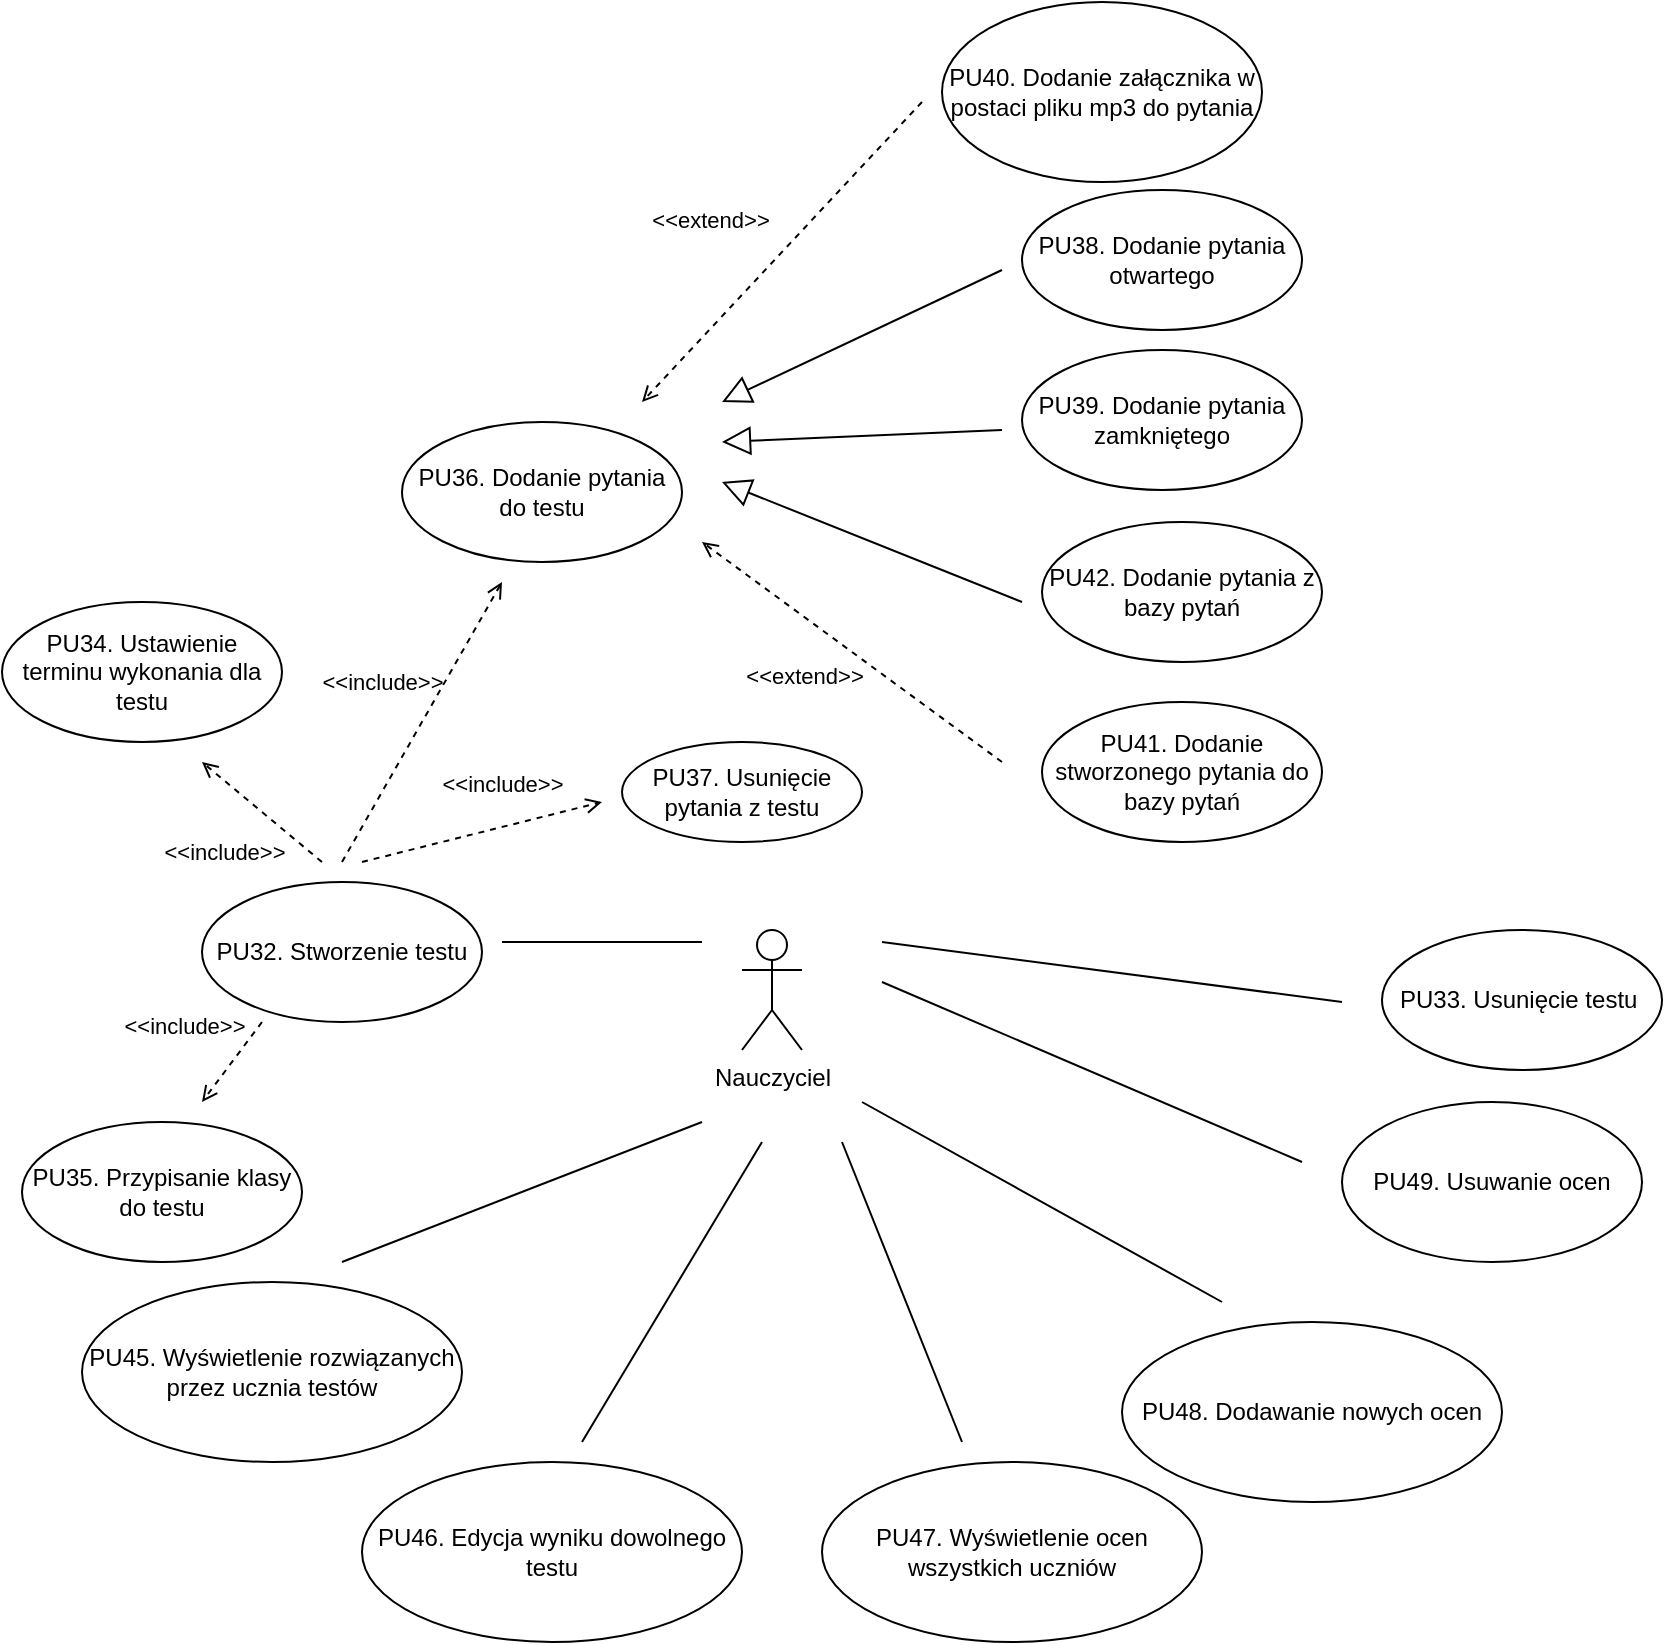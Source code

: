 <mxfile version="25.0.3">
  <diagram name="Strona-1" id="Scgg916_XBtNbLoqnLQ0">
    <mxGraphModel dx="3029" dy="1656" grid="1" gridSize="10" guides="1" tooltips="1" connect="1" arrows="1" fold="1" page="1" pageScale="1" pageWidth="1169" pageHeight="827" math="0" shadow="0">
      <root>
        <mxCell id="0" />
        <mxCell id="1" parent="0" />
        <mxCell id="Vpx7Sv_BWOCrT1ZjL_7J-1" value="Nauczyciel" style="shape=umlActor;html=1;verticalLabelPosition=bottom;verticalAlign=top;align=center;" parent="1" vertex="1">
          <mxGeometry x="250" y="384" width="30" height="60" as="geometry" />
        </mxCell>
        <mxCell id="Vpx7Sv_BWOCrT1ZjL_7J-8" value="" style="edgeStyle=none;html=1;endArrow=none;verticalAlign=bottom;rounded=0;" parent="1" edge="1">
          <mxGeometry width="160" relative="1" as="geometry">
            <mxPoint x="230" y="390" as="sourcePoint" />
            <mxPoint x="130" y="390" as="targetPoint" />
          </mxGeometry>
        </mxCell>
        <mxCell id="Vpx7Sv_BWOCrT1ZjL_7J-13" value="PU32. Stworzenie testu" style="ellipse;whiteSpace=wrap;html=1;" parent="1" vertex="1">
          <mxGeometry x="-20" y="360" width="140" height="70" as="geometry" />
        </mxCell>
        <mxCell id="YvHzz9-RyhANjATfEgd6-2" value="" style="edgeStyle=none;html=1;endArrow=none;verticalAlign=bottom;rounded=0;" parent="1" edge="1">
          <mxGeometry width="160" relative="1" as="geometry">
            <mxPoint x="320" y="390" as="sourcePoint" />
            <mxPoint x="550" y="420" as="targetPoint" />
          </mxGeometry>
        </mxCell>
        <mxCell id="YvHzz9-RyhANjATfEgd6-3" value="PU33. Usunięcie testu&amp;nbsp;" style="ellipse;whiteSpace=wrap;html=1;" parent="1" vertex="1">
          <mxGeometry x="570" y="384" width="140" height="70" as="geometry" />
        </mxCell>
        <mxCell id="YvHzz9-RyhANjATfEgd6-4" value="PU34. Ustawienie terminu wykonania dla testu" style="ellipse;whiteSpace=wrap;html=1;" parent="1" vertex="1">
          <mxGeometry x="-120" y="220" width="140" height="70" as="geometry" />
        </mxCell>
        <mxCell id="YvHzz9-RyhANjATfEgd6-5" value="&amp;lt;&amp;lt;include&amp;gt;&amp;gt;" style="html=1;verticalAlign=bottom;labelBackgroundColor=none;endArrow=open;endFill=0;dashed=1;rounded=0;" parent="1" edge="1">
          <mxGeometry x="-0.135" y="35" width="160" relative="1" as="geometry">
            <mxPoint x="40" y="350" as="sourcePoint" />
            <mxPoint x="-20" y="300" as="targetPoint" />
            <mxPoint y="-1" as="offset" />
          </mxGeometry>
        </mxCell>
        <mxCell id="YvHzz9-RyhANjATfEgd6-6" value="PU35. Przypisanie klasy do testu" style="ellipse;whiteSpace=wrap;html=1;" parent="1" vertex="1">
          <mxGeometry x="-110" y="480" width="140" height="70" as="geometry" />
        </mxCell>
        <mxCell id="YvHzz9-RyhANjATfEgd6-8" value="&amp;lt;&amp;lt;include&amp;gt;&amp;gt;" style="html=1;verticalAlign=bottom;labelBackgroundColor=none;endArrow=open;endFill=0;dashed=1;rounded=0;" parent="1" edge="1">
          <mxGeometry x="0.282" y="-25" width="160" relative="1" as="geometry">
            <mxPoint x="10" y="430" as="sourcePoint" />
            <mxPoint x="-20" y="470" as="targetPoint" />
            <mxPoint as="offset" />
          </mxGeometry>
        </mxCell>
        <mxCell id="YvHzz9-RyhANjATfEgd6-9" value="&amp;lt;&amp;lt;include&amp;gt;&amp;gt;" style="html=1;verticalAlign=bottom;labelBackgroundColor=none;endArrow=open;endFill=0;dashed=1;rounded=0;" parent="1" edge="1">
          <mxGeometry x="-0.015" y="22" width="160" relative="1" as="geometry">
            <mxPoint x="50" y="350" as="sourcePoint" />
            <mxPoint x="130" y="210" as="targetPoint" />
            <mxPoint y="-1" as="offset" />
          </mxGeometry>
        </mxCell>
        <mxCell id="YvHzz9-RyhANjATfEgd6-10" value="PU36. Dodanie pytania do testu" style="ellipse;whiteSpace=wrap;html=1;" parent="1" vertex="1">
          <mxGeometry x="80" y="130" width="140" height="70" as="geometry" />
        </mxCell>
        <mxCell id="YvHzz9-RyhANjATfEgd6-13" value="" style="edgeStyle=none;html=1;endArrow=block;endFill=0;endSize=12;verticalAlign=bottom;rounded=0;" parent="1" edge="1">
          <mxGeometry width="160" relative="1" as="geometry">
            <mxPoint x="380" y="54" as="sourcePoint" />
            <mxPoint x="240" y="120" as="targetPoint" />
            <Array as="points" />
          </mxGeometry>
        </mxCell>
        <mxCell id="YvHzz9-RyhANjATfEgd6-14" value="" style="edgeStyle=none;html=1;endArrow=block;endFill=0;endSize=12;verticalAlign=bottom;rounded=0;" parent="1" edge="1">
          <mxGeometry width="160" relative="1" as="geometry">
            <mxPoint x="380" y="134" as="sourcePoint" />
            <mxPoint x="240" y="140" as="targetPoint" />
            <Array as="points">
              <mxPoint x="380" y="134" />
            </Array>
          </mxGeometry>
        </mxCell>
        <mxCell id="YvHzz9-RyhANjATfEgd6-15" value="" style="edgeStyle=none;html=1;endArrow=block;endFill=0;endSize=12;verticalAlign=bottom;rounded=0;" parent="1" edge="1">
          <mxGeometry width="160" relative="1" as="geometry">
            <mxPoint x="390" y="220" as="sourcePoint" />
            <mxPoint x="240" y="160" as="targetPoint" />
            <Array as="points">
              <mxPoint x="350" y="204" />
            </Array>
          </mxGeometry>
        </mxCell>
        <mxCell id="YvHzz9-RyhANjATfEgd6-16" value="PU38&lt;span style=&quot;background-color: initial;&quot;&gt;. Dodanie pytania otwartego&lt;/span&gt;" style="ellipse;whiteSpace=wrap;html=1;" parent="1" vertex="1">
          <mxGeometry x="390" y="14" width="140" height="70" as="geometry" />
        </mxCell>
        <mxCell id="YvHzz9-RyhANjATfEgd6-17" value="PU39. Dodanie pytania zamkniętego" style="ellipse;whiteSpace=wrap;html=1;" parent="1" vertex="1">
          <mxGeometry x="390" y="94" width="140" height="70" as="geometry" />
        </mxCell>
        <mxCell id="YvHzz9-RyhANjATfEgd6-18" value="PU42. Dodanie pytania z bazy pytań" style="ellipse;whiteSpace=wrap;html=1;" parent="1" vertex="1">
          <mxGeometry x="400" y="180" width="140" height="70" as="geometry" />
        </mxCell>
        <mxCell id="YvHzz9-RyhANjATfEgd6-19" value="&amp;lt;&amp;lt;extend&amp;gt;&amp;gt;" style="html=1;verticalAlign=bottom;labelBackgroundColor=none;endArrow=open;endFill=0;dashed=1;rounded=0;" parent="1" edge="1">
          <mxGeometry x="0.073" y="31" width="160" relative="1" as="geometry">
            <mxPoint x="380" y="300" as="sourcePoint" />
            <mxPoint x="230" y="190" as="targetPoint" />
            <mxPoint as="offset" />
          </mxGeometry>
        </mxCell>
        <mxCell id="YvHzz9-RyhANjATfEgd6-20" value="PU41&lt;span style=&quot;background-color: initial;&quot;&gt;. Dodanie stworzonego pytania do bazy pytań&lt;/span&gt;" style="ellipse;whiteSpace=wrap;html=1;" parent="1" vertex="1">
          <mxGeometry x="400" y="270" width="140" height="70" as="geometry" />
        </mxCell>
        <mxCell id="YvHzz9-RyhANjATfEgd6-21" value="&amp;lt;&amp;lt;extend&amp;gt;&amp;gt;" style="html=1;verticalAlign=bottom;labelBackgroundColor=none;endArrow=open;endFill=0;dashed=1;rounded=0;" parent="1" edge="1">
          <mxGeometry x="0.183" y="-31" width="160" relative="1" as="geometry">
            <mxPoint x="340" y="-30" as="sourcePoint" />
            <mxPoint x="200" y="120" as="targetPoint" />
            <mxPoint as="offset" />
          </mxGeometry>
        </mxCell>
        <mxCell id="YvHzz9-RyhANjATfEgd6-22" value="PU40. Dodanie załącznika w postaci pliku mp3 do pytania" style="ellipse;whiteSpace=wrap;html=1;" parent="1" vertex="1">
          <mxGeometry x="350" y="-80" width="160" height="90" as="geometry" />
        </mxCell>
        <mxCell id="YvHzz9-RyhANjATfEgd6-28" value="" style="edgeStyle=none;html=1;endArrow=none;verticalAlign=bottom;rounded=0;" parent="1" edge="1">
          <mxGeometry width="160" relative="1" as="geometry">
            <mxPoint x="260" y="490" as="sourcePoint" />
            <mxPoint x="170" y="640" as="targetPoint" />
          </mxGeometry>
        </mxCell>
        <mxCell id="YvHzz9-RyhANjATfEgd6-29" value="" style="edgeStyle=none;html=1;endArrow=none;verticalAlign=bottom;rounded=0;" parent="1" edge="1">
          <mxGeometry width="160" relative="1" as="geometry">
            <mxPoint x="230" y="480" as="sourcePoint" />
            <mxPoint x="50" y="550" as="targetPoint" />
          </mxGeometry>
        </mxCell>
        <mxCell id="YvHzz9-RyhANjATfEgd6-30" value="PU45. Wyświetlenie rozwiązanych przez ucznia testów" style="ellipse;whiteSpace=wrap;html=1;" parent="1" vertex="1">
          <mxGeometry x="-80" y="560" width="190" height="90" as="geometry" />
        </mxCell>
        <mxCell id="YvHzz9-RyhANjATfEgd6-31" value="PU46. Edycja wyniku dowolnego testu" style="ellipse;whiteSpace=wrap;html=1;" parent="1" vertex="1">
          <mxGeometry x="60" y="650" width="190" height="90" as="geometry" />
        </mxCell>
        <mxCell id="YvHzz9-RyhANjATfEgd6-32" value="" style="edgeStyle=none;html=1;endArrow=none;verticalAlign=bottom;rounded=0;" parent="1" edge="1">
          <mxGeometry width="160" relative="1" as="geometry">
            <mxPoint x="300" y="490" as="sourcePoint" />
            <mxPoint x="360" y="640" as="targetPoint" />
          </mxGeometry>
        </mxCell>
        <mxCell id="YvHzz9-RyhANjATfEgd6-33" value="PU47. Wyświetlenie ocen wszystkich uczniów" style="ellipse;whiteSpace=wrap;html=1;" parent="1" vertex="1">
          <mxGeometry x="290" y="650" width="190" height="90" as="geometry" />
        </mxCell>
        <mxCell id="YvHzz9-RyhANjATfEgd6-34" value="" style="edgeStyle=none;html=1;endArrow=none;verticalAlign=bottom;rounded=0;" parent="1" edge="1">
          <mxGeometry width="160" relative="1" as="geometry">
            <mxPoint x="310" y="470" as="sourcePoint" />
            <mxPoint x="490" y="570" as="targetPoint" />
          </mxGeometry>
        </mxCell>
        <mxCell id="YvHzz9-RyhANjATfEgd6-36" value="" style="edgeStyle=none;html=1;endArrow=none;verticalAlign=bottom;rounded=0;" parent="1" edge="1">
          <mxGeometry width="160" relative="1" as="geometry">
            <mxPoint x="320" y="410" as="sourcePoint" />
            <mxPoint x="530" y="500" as="targetPoint" />
          </mxGeometry>
        </mxCell>
        <mxCell id="YvHzz9-RyhANjATfEgd6-37" value="PU48. Dodawanie nowych ocen" style="ellipse;whiteSpace=wrap;html=1;" parent="1" vertex="1">
          <mxGeometry x="440" y="580" width="190" height="90" as="geometry" />
        </mxCell>
        <mxCell id="YvHzz9-RyhANjATfEgd6-39" value="PU49. Usuwanie ocen" style="ellipse;whiteSpace=wrap;html=1;" parent="1" vertex="1">
          <mxGeometry x="550" y="470" width="150" height="80" as="geometry" />
        </mxCell>
        <mxCell id="GfLC4XEMtD9O66a4RMDo-3" value="&amp;lt;&amp;lt;include&amp;gt;&amp;gt;" style="html=1;verticalAlign=bottom;labelBackgroundColor=none;endArrow=open;endFill=0;dashed=1;rounded=0;" edge="1" parent="1">
          <mxGeometry x="0.216" y="12" width="160" relative="1" as="geometry">
            <mxPoint x="60" y="350" as="sourcePoint" />
            <mxPoint x="180" y="320" as="targetPoint" />
            <mxPoint as="offset" />
          </mxGeometry>
        </mxCell>
        <mxCell id="GfLC4XEMtD9O66a4RMDo-4" value="PU37. Usunięcie pytania z testu" style="ellipse;whiteSpace=wrap;html=1;" vertex="1" parent="1">
          <mxGeometry x="190" y="290" width="120" height="50" as="geometry" />
        </mxCell>
      </root>
    </mxGraphModel>
  </diagram>
</mxfile>
